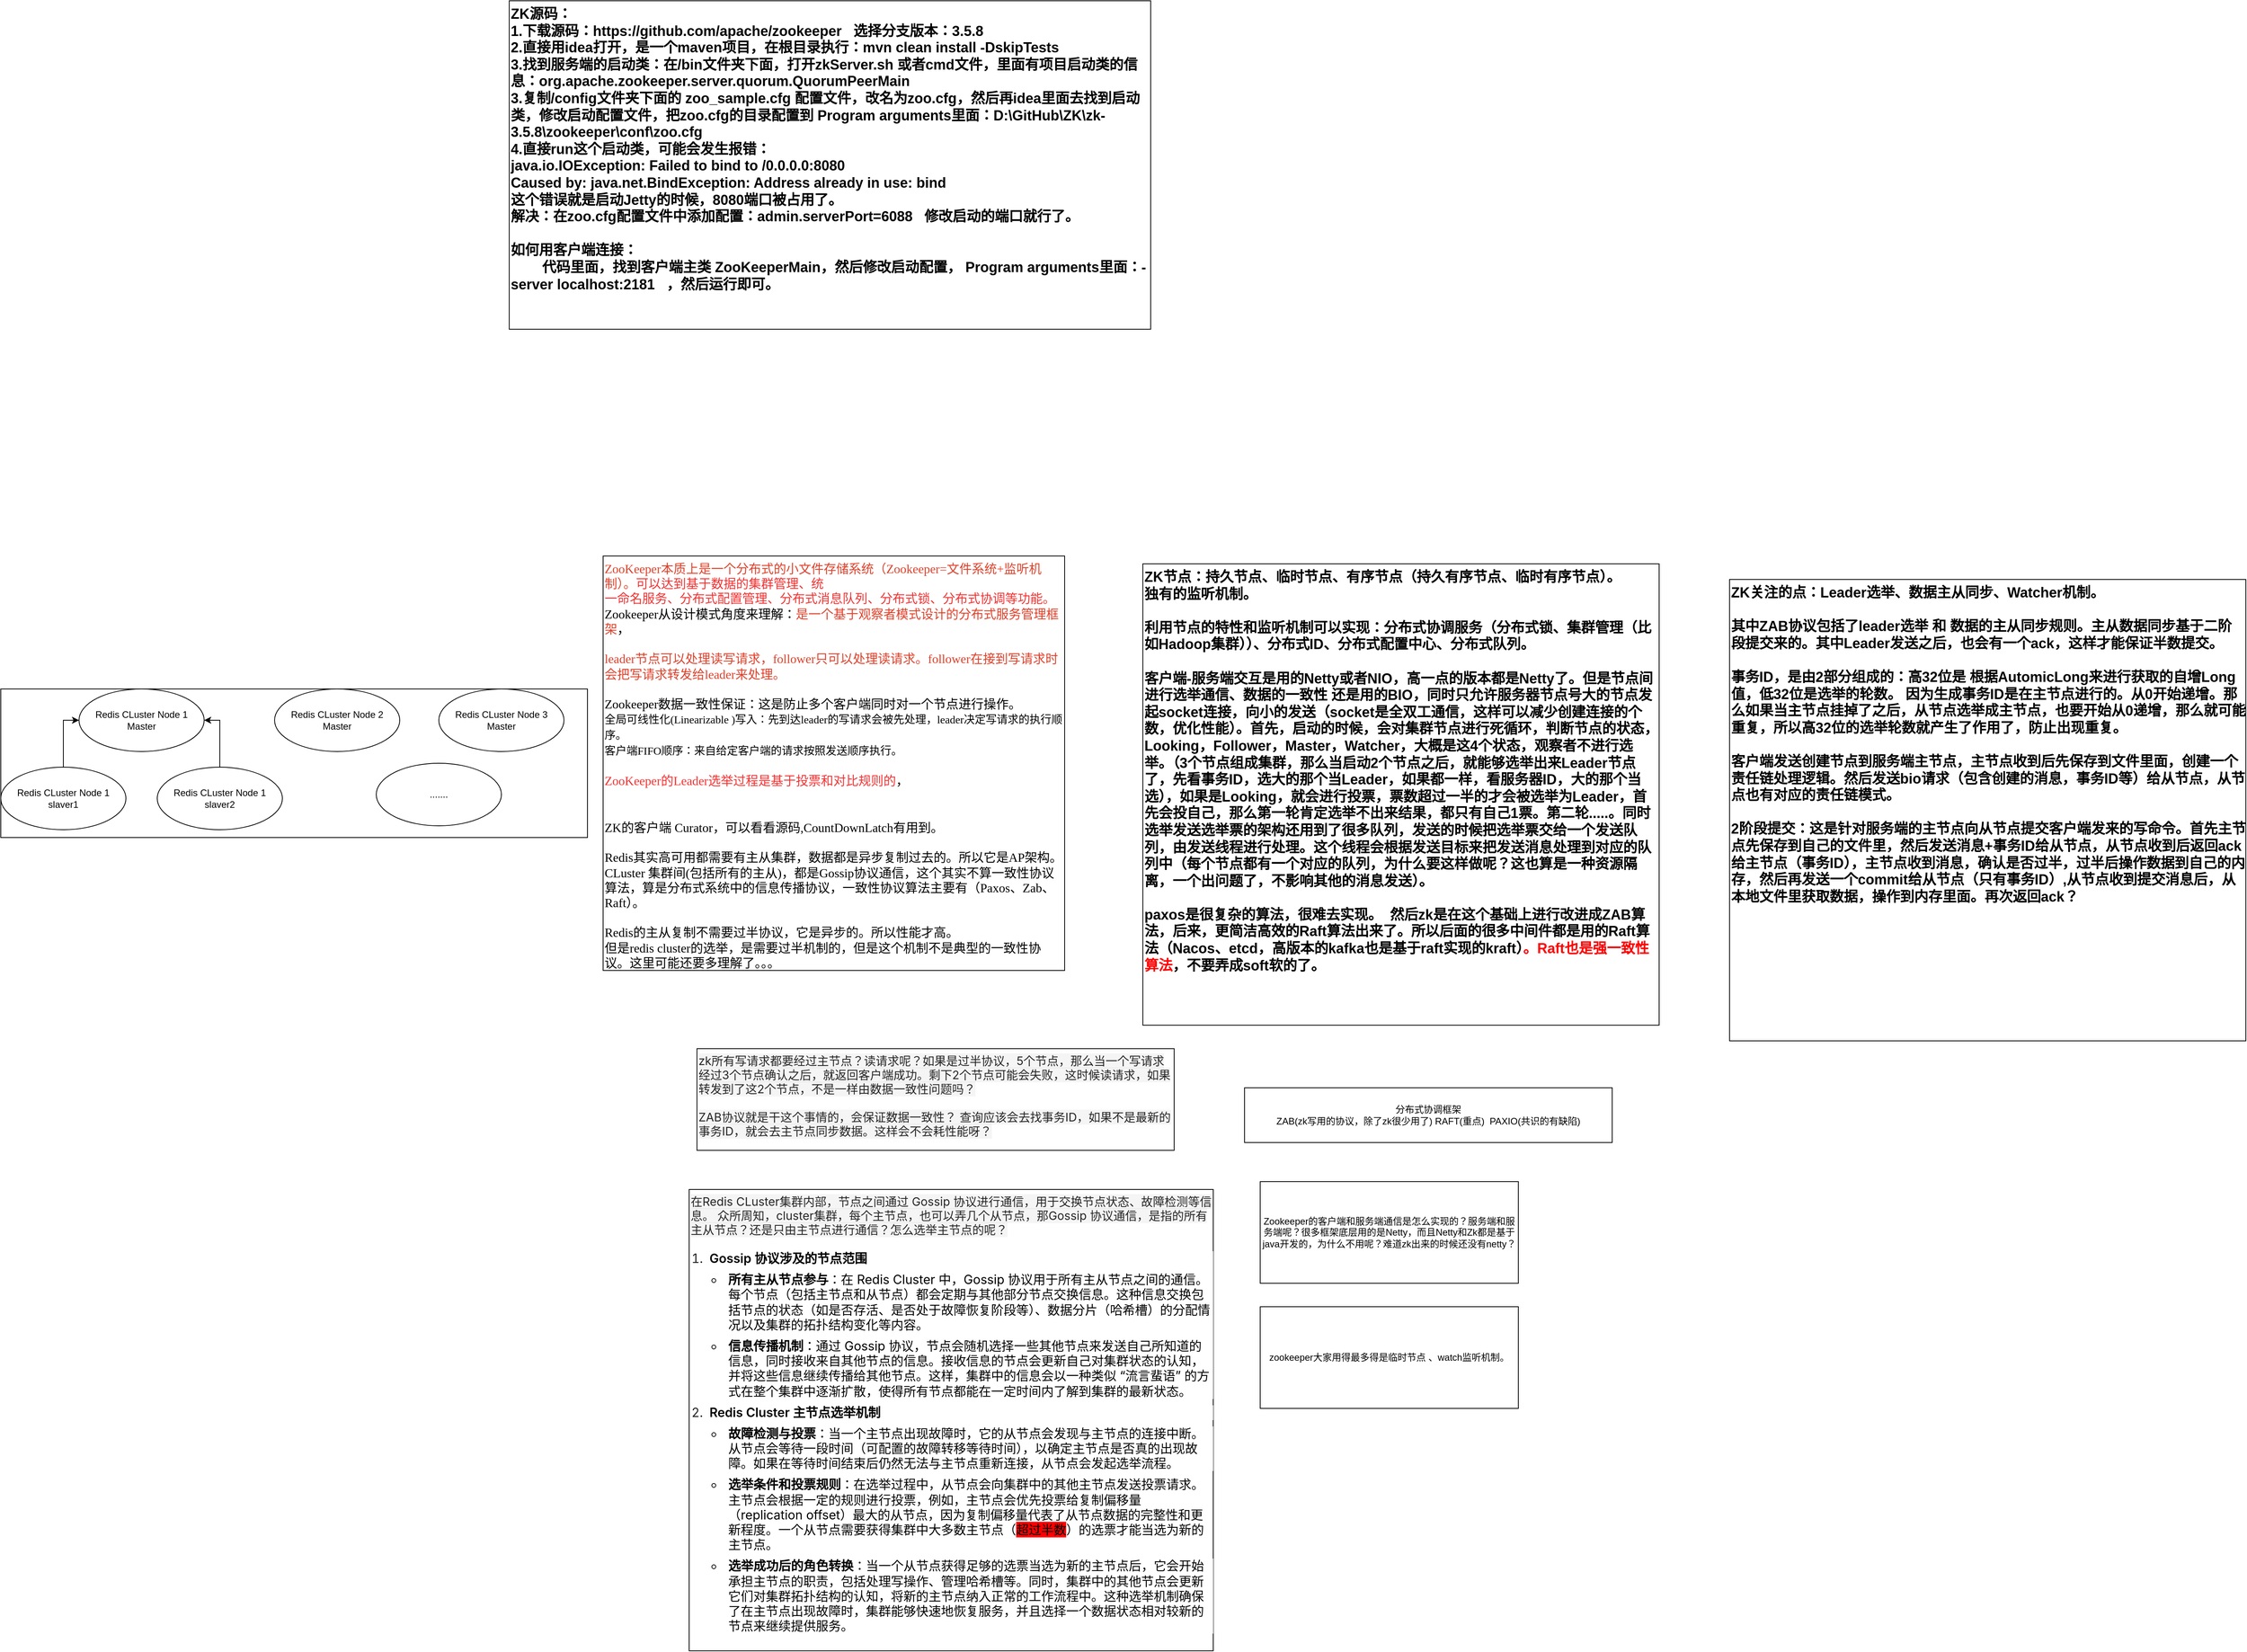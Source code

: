 <mxfile version="26.0.6">
  <diagram name="第 1 页" id="TzDZJ18uVH2BrXoznrYu">
    <mxGraphModel dx="3341" dy="2047" grid="1" gridSize="10" guides="1" tooltips="1" connect="1" arrows="1" fold="1" page="1" pageScale="1" pageWidth="827" pageHeight="1169" math="0" shadow="0">
      <root>
        <mxCell id="0" />
        <mxCell id="1" parent="0" />
        <mxCell id="oE_ixGBvfXvZEjppzsO--1" value="分布式协调框架&lt;br&gt;ZAB(zk写用的协议，除了zk很少用了) RAFT(重点)&amp;nbsp; PAXIO(共识的有缺陷)" style="rounded=0;whiteSpace=wrap;html=1;" parent="1" vertex="1">
          <mxGeometry x="350" y="360" width="470" height="70" as="geometry" />
        </mxCell>
        <mxCell id="EsCJ1PF5g06sX3PIpRF--1" value="Zookeeper的客户端和服务端通信是怎么实现的？服务端和服务端呢？很多框架底层用的是Netty，而且Netty和Zk都是基于java开发的，为什么不用呢？难道zk出来的时候还没有netty？" style="rounded=0;whiteSpace=wrap;html=1;" parent="1" vertex="1">
          <mxGeometry x="370" y="480" width="330" height="130" as="geometry" />
        </mxCell>
        <mxCell id="aoBaY2fR4_1X0Lq2eARB-2" value="zookeeper大家用得最多得是临时节点 、watch监听机制。" style="rounded=0;whiteSpace=wrap;html=1;" parent="1" vertex="1">
          <mxGeometry x="370" y="640" width="330" height="130" as="geometry" />
        </mxCell>
        <mxCell id="a138Q77CWcjG1b8q-LW_-1" value="ZK节点：持久节点、临时节点、有序节点（持久有序节点、临时有序节点）。&lt;div&gt;独有的监听机制。&lt;/div&gt;&lt;div&gt;&lt;br&gt;&lt;/div&gt;&lt;div&gt;利用节点的特性和监听机制可以实现：分布式协调服务（分布式锁、集群管理（比如Hadoop集群））、分布式ID、分布式配置中心、分布式队列。&lt;/div&gt;&lt;div&gt;&lt;br&gt;&lt;/div&gt;&lt;div&gt;客户端-服务端交互是用的Netty或者NIO，高一点的版本都是Netty了。但是节点间进行选举通信、数据的一致性 还是用的BIO，同时只允许服务器节点号大的节点发起socket连接，向小的发送（socket是全双工通信，这样可以减少创建连接的个数，优化性能）。首先，启动的时候，会对集群节点进行死循环，判断节点的状态，Looking，Follower，Master，Watcher，大概是这4个状态，观察者不进行选举。（3个节点组成集群，那么当启动2个节点之后，就能够选举出来Leader节点了，先看事务ID，选大的那个当Leader，如果都一样，看服务器ID，大的那个当选），如果是Looking，就会进行投票，票数超过一半的才会被选举为Leader，首先会投自己，那么第一轮肯定选举不出来结果，都只有自己1票。第二轮.....。同时选举发送选举票的架构还用到了很多队列，发送的时候把选举票交给一个发送队列，由发送线程进行处理。这个线程会根据发送目标来把发送消息处理到对应的队列中（每个节点都有一个对应的队列，为什么要这样做呢？这也算是一种资源隔离，一个出问题了，不影响其他的消息发送）。&lt;/div&gt;&lt;div&gt;&lt;br&gt;&lt;/div&gt;&lt;div&gt;paxos是很复杂的算法，很难去实现。&amp;nbsp; 然后zk是在这个基础上进行改进成ZAB算法，后来，更简洁高效的Raft算法出来了。所以后面的很多中间件都是用的Raft算法（Nacos、etcd，高版本的kafka也是基于raft实现的kraft）&lt;font style=&quot;color: rgb(255, 0, 0);&quot;&gt;。Raft也是强一致性算法&lt;/font&gt;，不要弄成soft软的了。&lt;/div&gt;" style="rounded=0;whiteSpace=wrap;html=1;verticalAlign=top;align=left;fontSize=18;fontStyle=1" parent="1" vertex="1">
          <mxGeometry x="220" y="-310" width="660" height="590" as="geometry" />
        </mxCell>
        <mxCell id="a138Q77CWcjG1b8q-LW_-2" value="&lt;span style=&quot;color: rgba(0, 0, 0, 0.85); font-family: Inter, -apple-system, BlinkMacSystemFont, &amp;quot;Segoe UI&amp;quot;, &amp;quot;SF Pro SC&amp;quot;, &amp;quot;SF Pro Display&amp;quot;, &amp;quot;SF Pro Icons&amp;quot;, &amp;quot;PingFang SC&amp;quot;, &amp;quot;Hiragino Sans GB&amp;quot;, &amp;quot;Microsoft YaHei&amp;quot;, &amp;quot;Helvetica Neue&amp;quot;, Helvetica, Arial, sans-serif; font-size: 15px; white-space-collapse: preserve; background-color: rgba(0, 0, 0, 0.04);&quot;&gt;zk所有写请求都要经过主节点？读请求呢？如果是过半协议，5个节点，那么当一个写请求经过3个节点确认之后，就返回客户端成功。剩下2个节点可能会失败，这时候读请求，如果转发到了这2个节点，不是一样由数据一致性问题吗？&lt;/span&gt;&lt;div&gt;&lt;span style=&quot;color: rgba(0, 0, 0, 0.85); font-family: Inter, -apple-system, BlinkMacSystemFont, &amp;quot;Segoe UI&amp;quot;, &amp;quot;SF Pro SC&amp;quot;, &amp;quot;SF Pro Display&amp;quot;, &amp;quot;SF Pro Icons&amp;quot;, &amp;quot;PingFang SC&amp;quot;, &amp;quot;Hiragino Sans GB&amp;quot;, &amp;quot;Microsoft YaHei&amp;quot;, &amp;quot;Helvetica Neue&amp;quot;, Helvetica, Arial, sans-serif; font-size: 15px; white-space-collapse: preserve; background-color: rgba(0, 0, 0, 0.04);&quot;&gt;&lt;br&gt;&lt;/span&gt;&lt;/div&gt;&lt;div&gt;&lt;span style=&quot;color: rgba(0, 0, 0, 0.85); font-family: Inter, -apple-system, BlinkMacSystemFont, &amp;quot;Segoe UI&amp;quot;, &amp;quot;SF Pro SC&amp;quot;, &amp;quot;SF Pro Display&amp;quot;, &amp;quot;SF Pro Icons&amp;quot;, &amp;quot;PingFang SC&amp;quot;, &amp;quot;Hiragino Sans GB&amp;quot;, &amp;quot;Microsoft YaHei&amp;quot;, &amp;quot;Helvetica Neue&amp;quot;, Helvetica, Arial, sans-serif; font-size: 15px; white-space-collapse: preserve; background-color: rgba(0, 0, 0, 0.04);&quot;&gt;ZAB协议就是干这个事情的，会保证数据一致性？ 查询应该会去找事务ID，如果不是最新的事务ID，就会去主节点同步数据。这样会不会耗性能呀？&lt;/span&gt;&lt;/div&gt;" style="rounded=0;whiteSpace=wrap;html=1;verticalAlign=top;align=left;" parent="1" vertex="1">
          <mxGeometry x="-350" y="310" width="610" height="130" as="geometry" />
        </mxCell>
        <mxCell id="a138Q77CWcjG1b8q-LW_-4" value="&lt;span style=&quot;color: rgba(0, 0, 0, 0.85); font-family: Inter, -apple-system, BlinkMacSystemFont, &amp;quot;Segoe UI&amp;quot;, &amp;quot;SF Pro SC&amp;quot;, &amp;quot;SF Pro Display&amp;quot;, &amp;quot;SF Pro Icons&amp;quot;, &amp;quot;PingFang SC&amp;quot;, &amp;quot;Hiragino Sans GB&amp;quot;, &amp;quot;Microsoft YaHei&amp;quot;, &amp;quot;Helvetica Neue&amp;quot;, Helvetica, Arial, sans-serif; font-size: 15px; white-space-collapse: preserve; background-color: rgba(0, 0, 0, 0.04);&quot;&gt;在Redis CLuster集群内部，节点之间通过 Gossip 协议进行通信，用于交换节点状态、故障检测等信息。 众所周知，cluster集群，每个主节点，也可以弄几个从节点，那Gossip 协议通信，是指的所有主从节点？还是只由主节点进行通信？怎么选举主节点的呢？&lt;/span&gt;&lt;div&gt;&lt;span style=&quot;color: rgba(0, 0, 0, 0.85); font-family: Inter, -apple-system, BlinkMacSystemFont, &amp;quot;Segoe UI&amp;quot;, &amp;quot;SF Pro SC&amp;quot;, &amp;quot;SF Pro Display&amp;quot;, &amp;quot;SF Pro Icons&amp;quot;, &amp;quot;PingFang SC&amp;quot;, &amp;quot;Hiragino Sans GB&amp;quot;, &amp;quot;Microsoft YaHei&amp;quot;, &amp;quot;Helvetica Neue&amp;quot;, Helvetica, Arial, sans-serif; font-size: 15px; white-space-collapse: preserve; background-color: rgba(0, 0, 0, 0.04);&quot;&gt;&lt;br&gt;&lt;/span&gt;&lt;/div&gt;&lt;div&gt;&lt;span style=&quot;color: rgba(0, 0, 0, 0.85); font-family: Inter, -apple-system, BlinkMacSystemFont, &amp;quot;Segoe UI&amp;quot;, &amp;quot;SF Pro SC&amp;quot;, &amp;quot;SF Pro Display&amp;quot;, &amp;quot;SF Pro Icons&amp;quot;, &amp;quot;PingFang SC&amp;quot;, &amp;quot;Hiragino Sans GB&amp;quot;, &amp;quot;Microsoft YaHei&amp;quot;, &amp;quot;Helvetica Neue&amp;quot;, Helvetica, Arial, sans-serif; font-size: 15px; white-space-collapse: preserve;&quot;&gt;&lt;ol style=&quot;-webkit-font-smoothing: antialiased; box-sizing: border-box; -webkit-tap-highlight-color: rgba(0, 0, 0, 0); --desktop-home-page-background-color: light-dark(#f4f4f4, #1b1b1b); --desktop-home-card-background-color: light-dark(#fdfdfd, #141414); --desktop-home-card-background-color-hover: light-dark(#fff, #000000); --desktop-home-popup-background-color: light-dark(#f6f5f5, #1a1a1a); margin-bottom: 0px; padding-left: 20px; overflow-anchor: auto; color: rgb(34, 34, 34); font-size: 16px; white-space-collapse: collapse; margin-top: 0px !important;&quot; class=&quot;auto-hide-last-sibling-br&quot;&gt;&lt;li style=&quot;background-color: light-dark(rgb(255, 255, 255), rgb(18, 18, 18)); -webkit-font-smoothing: antialiased; box-sizing: border-box; -webkit-tap-highlight-color: rgba(0, 0, 0, 0); --desktop-home-page-background-color: light-dark(#f4f4f4, #1b1b1b); --desktop-home-card-background-color: light-dark(#fdfdfd, #141414); --desktop-home-card-background-color-hover: light-dark(#fff, #000000); --desktop-home-popup-background-color: light-dark(#f6f5f5, #1a1a1a); font-size: var(--md-box-samantha-normal-text-font-size); line-height: var(--md-box-samantha-normal-text-line-height); list-style-type: decimal; padding-left: 4px; overflow-anchor: auto; color: var(--md-box-samantha-normal-text-color) !important;&quot;&gt;&lt;div style=&quot;-webkit-font-smoothing: antialiased; box-sizing: border-box; -webkit-tap-highlight-color: rgba(0, 0, 0, 0); --desktop-home-page-background-color: light-dark(#f4f4f4, #1b1b1b); --desktop-home-card-background-color: light-dark(#fdfdfd, #141414); --desktop-home-card-background-color-hover: light-dark(#fff, #000000); --desktop-home-popup-background-color: light-dark(#f6f5f5, #1a1a1a); line-height: var(--md-box-samantha-normal-text-line-height); margin-bottom: 0px; margin-top: 0px; font-size: var(--md-box-samantha-normal-text-font-size); color: initial; overflow-anchor: auto;&quot; class=&quot;auto-hide-last-sibling-br paragraph-JOTKXA paragraph-element br-paragraph-space&quot;&gt;&lt;span style=&quot;-webkit-font-smoothing: antialiased; box-sizing: border-box; -webkit-tap-highlight-color: rgba(0, 0, 0, 0); --desktop-home-page-background-color: light-dark(#f4f4f4, #1b1b1b); --desktop-home-card-background-color: light-dark(#fdfdfd, #141414); --desktop-home-card-background-color-hover: light-dark(#fff, #000000); --desktop-home-popup-background-color: light-dark(#f6f5f5, #1a1a1a); font-weight: 600; color: initial; font-size: var(--md-box-samantha-normal-text-font-size); line-height: var(--md-box-samantha-normal-text-line-height); overflow-anchor: auto;&quot;&gt;Gossip 协议涉及的节点范围&lt;/span&gt;&lt;/div&gt;&lt;ul style=&quot;-webkit-font-smoothing: antialiased; box-sizing: border-box; -webkit-tap-highlight-color: rgba(0, 0, 0, 0); --desktop-home-page-background-color: light-dark(#f4f4f4, #1b1b1b); --desktop-home-card-background-color: light-dark(#fdfdfd, #141414); --desktop-home-card-background-color-hover: light-dark(#fff, #000000); --desktop-home-popup-background-color: light-dark(#f6f5f5, #1a1a1a); margin-bottom: 0px; margin-top: 8px; overflow-anchor: auto; color: initial; padding-left: 20px !important;&quot; class=&quot;auto-hide-last-sibling-br&quot;&gt;&lt;li style=&quot;-webkit-font-smoothing: antialiased; box-sizing: border-box; -webkit-tap-highlight-color: rgba(0, 0, 0, 0); --desktop-home-page-background-color: light-dark(#f4f4f4, #1b1b1b); --desktop-home-card-background-color: light-dark(#fdfdfd, #141414); --desktop-home-card-background-color-hover: light-dark(#fff, #000000); --desktop-home-popup-background-color: light-dark(#f6f5f5, #1a1a1a); font-size: var(--md-box-samantha-normal-text-font-size); line-height: var(--md-box-samantha-normal-text-line-height); color: initial; list-style-type: circle; padding-left: 4px; overflow-anchor: auto;&quot;&gt;&lt;span style=&quot;-webkit-font-smoothing: antialiased; box-sizing: border-box; -webkit-tap-highlight-color: rgba(0, 0, 0, 0); --desktop-home-page-background-color: light-dark(#f4f4f4, #1b1b1b); --desktop-home-card-background-color: light-dark(#fdfdfd, #141414); --desktop-home-card-background-color-hover: light-dark(#fff, #000000); --desktop-home-popup-background-color: light-dark(#f6f5f5, #1a1a1a); font-weight: 600; color: initial; font-size: var(--md-box-samantha-normal-text-font-size); line-height: var(--md-box-samantha-normal-text-line-height); overflow-anchor: auto;&quot;&gt;所有主从节点参与&lt;/span&gt;：在 Redis Cluster 中，Gossip 协议用于所有主从节点之间的通信。每个节点（包括主节点和从节点）都会定期与其他部分节点交换信息。这种信息交换包括节点的状态（如是否存活、是否处于故障恢复阶段等）、数据分片（哈希槽）的分配情况以及集群的拓扑结构变化等内容。&lt;/li&gt;&lt;li style=&quot;-webkit-font-smoothing: antialiased; box-sizing: border-box; -webkit-tap-highlight-color: rgba(0, 0, 0, 0); --desktop-home-page-background-color: light-dark(#f4f4f4, #1b1b1b); --desktop-home-card-background-color: light-dark(#fdfdfd, #141414); --desktop-home-card-background-color-hover: light-dark(#fff, #000000); --desktop-home-popup-background-color: light-dark(#f6f5f5, #1a1a1a); font-size: var(--md-box-samantha-normal-text-font-size); line-height: var(--md-box-samantha-normal-text-line-height); color: initial; list-style-type: circle; margin-top: 8px; padding-left: 4px; overflow-anchor: auto;&quot;&gt;&lt;span style=&quot;-webkit-font-smoothing: antialiased; box-sizing: border-box; -webkit-tap-highlight-color: rgba(0, 0, 0, 0); --desktop-home-page-background-color: light-dark(#f4f4f4, #1b1b1b); --desktop-home-card-background-color: light-dark(#fdfdfd, #141414); --desktop-home-card-background-color-hover: light-dark(#fff, #000000); --desktop-home-popup-background-color: light-dark(#f6f5f5, #1a1a1a); font-weight: 600; color: initial; font-size: var(--md-box-samantha-normal-text-font-size); line-height: var(--md-box-samantha-normal-text-line-height); overflow-anchor: auto;&quot;&gt;信息传播机制&lt;/span&gt;：通过 Gossip 协议，节点会随机选择一些其他节点来发送自己所知道的信息，同时接收来自其他节点的信息。接收信息的节点会更新自己对集群状态的认知，并将这些信息继续传播给其他节点。这样，集群中的信息会以一种类似 “流言蜚语” 的方式在整个集群中逐渐扩散，使得所有节点都能在一定时间内了解到集群的最新状态。&lt;/li&gt;&lt;/ul&gt;&lt;/li&gt;&lt;li style=&quot;-webkit-font-smoothing: antialiased; box-sizing: border-box; -webkit-tap-highlight-color: rgba(0, 0, 0, 0); --desktop-home-page-background-color: light-dark(#f4f4f4, #1b1b1b); --desktop-home-card-background-color: light-dark(#fdfdfd, #141414); --desktop-home-card-background-color-hover: light-dark(#fff, #000000); --desktop-home-popup-background-color: light-dark(#f6f5f5, #1a1a1a); font-size: var(--md-box-samantha-normal-text-font-size); line-height: var(--md-box-samantha-normal-text-line-height); list-style-type: decimal; margin-top: 8px; padding-left: 4px; overflow-anchor: auto; color: var(--md-box-samantha-normal-text-color) !important;&quot;&gt;&lt;div style=&quot;background-color: light-dark(rgb(255, 255, 255), rgb(18, 18, 18)); -webkit-font-smoothing: antialiased; box-sizing: border-box; -webkit-tap-highlight-color: rgba(0, 0, 0, 0); --desktop-home-page-background-color: light-dark(#f4f4f4, #1b1b1b); --desktop-home-card-background-color: light-dark(#fdfdfd, #141414); --desktop-home-card-background-color-hover: light-dark(#fff, #000000); --desktop-home-popup-background-color: light-dark(#f6f5f5, #1a1a1a); line-height: var(--md-box-samantha-normal-text-line-height); margin-bottom: 0px; margin-top: 0px; font-size: var(--md-box-samantha-normal-text-font-size); color: initial; overflow-anchor: auto;&quot; class=&quot;auto-hide-last-sibling-br paragraph-JOTKXA paragraph-element br-paragraph-space&quot;&gt;&lt;span style=&quot;-webkit-font-smoothing: antialiased; box-sizing: border-box; -webkit-tap-highlight-color: rgba(0, 0, 0, 0); --desktop-home-page-background-color: light-dark(#f4f4f4, #1b1b1b); --desktop-home-card-background-color: light-dark(#fdfdfd, #141414); --desktop-home-card-background-color-hover: light-dark(#fff, #000000); --desktop-home-popup-background-color: light-dark(#f6f5f5, #1a1a1a); font-weight: 600; color: initial; font-size: var(--md-box-samantha-normal-text-font-size); line-height: var(--md-box-samantha-normal-text-line-height); overflow-anchor: auto;&quot;&gt;Redis Cluster 主节点选举机制&lt;/span&gt;&lt;/div&gt;&lt;ul style=&quot;-webkit-font-smoothing: antialiased; box-sizing: border-box; -webkit-tap-highlight-color: rgba(0, 0, 0, 0); --desktop-home-page-background-color: light-dark(#f4f4f4, #1b1b1b); --desktop-home-card-background-color: light-dark(#fdfdfd, #141414); --desktop-home-card-background-color-hover: light-dark(#fff, #000000); --desktop-home-popup-background-color: light-dark(#f6f5f5, #1a1a1a); margin-bottom: 0px; margin-top: 8px; overflow-anchor: auto; color: initial; padding-left: 20px !important;&quot; class=&quot;auto-hide-last-sibling-br&quot;&gt;&lt;li style=&quot;background-color: light-dark(rgb(255, 255, 255), rgb(18, 18, 18)); -webkit-font-smoothing: antialiased; box-sizing: border-box; -webkit-tap-highlight-color: rgba(0, 0, 0, 0); --desktop-home-page-background-color: light-dark(#f4f4f4, #1b1b1b); --desktop-home-card-background-color: light-dark(#fdfdfd, #141414); --desktop-home-card-background-color-hover: light-dark(#fff, #000000); --desktop-home-popup-background-color: light-dark(#f6f5f5, #1a1a1a); font-size: var(--md-box-samantha-normal-text-font-size); line-height: var(--md-box-samantha-normal-text-line-height); color: initial; list-style-type: circle; padding-left: 4px; overflow-anchor: auto;&quot;&gt;&lt;span style=&quot;-webkit-font-smoothing: antialiased; box-sizing: border-box; -webkit-tap-highlight-color: rgba(0, 0, 0, 0); --desktop-home-page-background-color: light-dark(#f4f4f4, #1b1b1b); --desktop-home-card-background-color: light-dark(#fdfdfd, #141414); --desktop-home-card-background-color-hover: light-dark(#fff, #000000); --desktop-home-popup-background-color: light-dark(#f6f5f5, #1a1a1a); font-weight: 600; color: initial; font-size: var(--md-box-samantha-normal-text-font-size); line-height: var(--md-box-samantha-normal-text-line-height); overflow-anchor: auto;&quot;&gt;故障检测与投票&lt;/span&gt;：当一个主节点出现故障时，它的从节点会发现与主节点的连接中断。从节点会等待一段时间（可配置的故障转移等待时间），以确定主节点是否真的出现故障。如果在等待时间结束后仍然无法与主节点重新连接，从节点会发起选举流程。&lt;/li&gt;&lt;li style=&quot;-webkit-font-smoothing: antialiased; box-sizing: border-box; -webkit-tap-highlight-color: rgba(0, 0, 0, 0); --desktop-home-page-background-color: light-dark(#f4f4f4, #1b1b1b); --desktop-home-card-background-color: light-dark(#fdfdfd, #141414); --desktop-home-card-background-color-hover: light-dark(#fff, #000000); --desktop-home-popup-background-color: light-dark(#f6f5f5, #1a1a1a); font-size: var(--md-box-samantha-normal-text-font-size); line-height: var(--md-box-samantha-normal-text-line-height); color: initial; list-style-type: circle; margin-top: 8px; padding-left: 4px; overflow-anchor: auto;&quot;&gt;&lt;span style=&quot;background-color: light-dark(rgb(255, 255, 255), rgb(18, 18, 18)); -webkit-font-smoothing: antialiased; box-sizing: border-box; -webkit-tap-highlight-color: rgba(0, 0, 0, 0); --desktop-home-page-background-color: light-dark(#f4f4f4, #1b1b1b); --desktop-home-card-background-color: light-dark(#fdfdfd, #141414); --desktop-home-card-background-color-hover: light-dark(#fff, #000000); --desktop-home-popup-background-color: light-dark(#f6f5f5, #1a1a1a); font-weight: 600; color: initial; font-size: var(--md-box-samantha-normal-text-font-size); line-height: var(--md-box-samantha-normal-text-line-height); overflow-anchor: auto;&quot;&gt;选举条件和投票规则&lt;/span&gt;：在选举过程中，从节点会向集群中的其他主节点发送投票请求。主节点会根据一定的规则进行投票，例如，主节点会优先投票给复制偏移量（replication offset）最大的从节点，因为复制偏移量代表了从节点数据的完整性和更新程度。一个从节点需要获得集群中大多数主节点（&lt;span style=&quot;background-color: rgb(255, 0, 0);&quot;&gt;超过半数&lt;/span&gt;）的选票才能当选为新的主节点。&lt;/li&gt;&lt;li style=&quot;background-color: light-dark(rgb(255, 255, 255), rgb(18, 18, 18)); -webkit-font-smoothing: antialiased; box-sizing: border-box; -webkit-tap-highlight-color: rgba(0, 0, 0, 0); --desktop-home-page-background-color: light-dark(#f4f4f4, #1b1b1b); --desktop-home-card-background-color: light-dark(#fdfdfd, #141414); --desktop-home-card-background-color-hover: light-dark(#fff, #000000); --desktop-home-popup-background-color: light-dark(#f6f5f5, #1a1a1a); font-size: var(--md-box-samantha-normal-text-font-size); line-height: var(--md-box-samantha-normal-text-line-height); color: initial; list-style-type: circle; margin-top: 8px; padding-left: 4px; overflow-anchor: auto;&quot;&gt;&lt;span style=&quot;-webkit-font-smoothing: antialiased; box-sizing: border-box; -webkit-tap-highlight-color: rgba(0, 0, 0, 0); --desktop-home-page-background-color: light-dark(#f4f4f4, #1b1b1b); --desktop-home-card-background-color: light-dark(#fdfdfd, #141414); --desktop-home-card-background-color-hover: light-dark(#fff, #000000); --desktop-home-popup-background-color: light-dark(#f6f5f5, #1a1a1a); font-weight: 600; color: initial; font-size: var(--md-box-samantha-normal-text-font-size); line-height: var(--md-box-samantha-normal-text-line-height); overflow-anchor: auto;&quot;&gt;选举成功后的角色转换&lt;/span&gt;：当一个从节点获得足够的选票当选为新的主节点后，它会开始承担主节点的职责，包括处理写操作、管理哈希槽等。同时，集群中的其他节点会更新它们对集群拓扑结构的认知，将新的主节点纳入正常的工作流程中。这种选举机制确保了在主节点出现故障时，集群能够快速地恢复服务，并且选择一个数据状态相对较新的节点来继续提供服务。&lt;/li&gt;&lt;/ul&gt;&lt;/li&gt;&lt;/ol&gt;&lt;/span&gt;&lt;/div&gt;" style="rounded=0;whiteSpace=wrap;html=1;verticalAlign=top;align=left;" parent="1" vertex="1">
          <mxGeometry x="-360" y="490" width="670" height="590" as="geometry" />
        </mxCell>
        <mxCell id="a138Q77CWcjG1b8q-LW_-5" value="&lt;div&gt;&lt;span style=&quot;font-size: 12.011pt; font-family: 微软雅黑; color: rgb(223, 64, 42);&quot;&gt;ZooKeeper本质上是一个分布式的小文件存储系统（Zookeeper=文件系统+监听机制）。&lt;/span&gt;&lt;span style=&quot;color: rgb(243, 50, 50); font-family: 微软雅黑; font-size: 12.011pt; background-color: transparent;&quot;&gt;可以达到基于数据的集群管理、统&lt;/span&gt;&lt;/div&gt;&lt;div&gt;&lt;span style=&quot;font-size: 12.011pt; font-family: 微软雅黑; color: rgb(243, 50, 50);&quot;&gt;一命名服务、分布式配置管理、分布式消息队列、分布式锁、分布式协调等功能。&lt;/span&gt;&lt;/div&gt;&lt;div&gt;&lt;div&gt;&lt;span style=&quot;font-size: 12.011pt; font-family: 微软雅黑;&quot;&gt;Zookeeper从设计模式角度来理解：&lt;/span&gt;&lt;span style=&quot;font-size: 12.011pt; font-family: 微软雅黑; color: rgb(223, 64, 42);&quot;&gt;是一个基于观察者模式设计的分布式服务管理框架&lt;/span&gt;&lt;span style=&quot;font-size: 12.011pt; font-family: 微软雅黑;&quot;&gt;，&lt;/span&gt;&lt;/div&gt;&lt;/div&gt;&lt;div&gt;&lt;span style=&quot;font-size: 12.011pt; font-family: 微软雅黑;&quot;&gt;&lt;br&gt;&lt;/span&gt;&lt;/div&gt;&lt;div&gt;&lt;div&gt;&lt;span style=&quot;font-size: 12.011pt; font-family: 微软雅黑; color: rgb(223, 64, 42);&quot;&gt;leader节点可以处理读写请求，follower只可以处理读请求。follower在接到写请求时会把写请求转发&lt;/span&gt;&lt;span style=&quot;color: light-dark(rgb(223, 64, 42), rgb(255, 126, 107)); font-family: 微软雅黑; font-size: 12.011pt; background-color: transparent;&quot;&gt;给leader来处理。&lt;/span&gt;&lt;/div&gt;&lt;/div&gt;&lt;div&gt;&lt;span style=&quot;font-size: 12.011pt; font-family: 微软雅黑; color: rgb(223, 64, 42);&quot;&gt;&lt;br&gt;&lt;/span&gt;&lt;/div&gt;&lt;div&gt;&lt;span style=&quot;font-family: 微软雅黑; color: rgb(223, 64, 42);&quot;&gt;&lt;div style=&quot;font-size: 12.011pt;&quot;&gt;&lt;span style=&quot;font-size: 12.011pt; color: rgb(0, 0, 0);&quot;&gt;Zookeeper数据一致性保证：这是防止多个客户端同时对一个节点进行操作。&lt;/span&gt;&lt;/div&gt;&lt;div style=&quot;font-size: 12.011pt;&quot;&gt;&lt;span style=&quot;font-size: 10.51pt; color: rgb(0, 0, 0);&quot;&gt;全局可线性化(Linearizable )写入∶先到达leader的写请求会被先处理，leader决定写请求的执行顺序。&lt;br&gt;&lt;/span&gt;&lt;/div&gt;&lt;div style=&quot;font-size: 12.011pt;&quot;&gt;&lt;span style=&quot;font-size: 10.51pt; color: rgb(0, 0, 0);&quot;&gt;客户端FIFO顺序∶来自给定客户端的请求按照发送顺序执行。&lt;/span&gt;&lt;/div&gt;&lt;div style=&quot;font-size: 12.011pt;&quot;&gt;&lt;span style=&quot;font-size: 10.51pt; color: rgb(0, 0, 0);&quot;&gt;&lt;br&gt;&lt;/span&gt;&lt;/div&gt;&lt;div style=&quot;&quot;&gt;&lt;span style=&quot;color: rgb(0, 0, 0);&quot;&gt;&lt;div style=&quot;font-size: 10.51pt;&quot;&gt;&lt;span style=&quot;font-size: 12.011pt; color: rgb(243, 50, 50);&quot;&gt;ZooKeeper的Leader选举过程是基于投票和对比规则的&lt;/span&gt;&lt;span style=&quot;font-size: 12.011pt;&quot;&gt;，&lt;/span&gt;&lt;/div&gt;&lt;div style=&quot;font-size: 10.51pt;&quot;&gt;&lt;span style=&quot;font-size: 12.011pt;&quot;&gt;&lt;br&gt;&lt;/span&gt;&lt;/div&gt;&lt;div style=&quot;font-size: 10.51pt;&quot;&gt;&lt;span style=&quot;font-size: 12.011pt;&quot;&gt;&lt;br&gt;&lt;/span&gt;&lt;/div&gt;&lt;div style=&quot;&quot;&gt;&lt;span style=&quot;font-size: 16.015px;&quot;&gt;ZK的客户端 Curator，可以看看源码,CountDownLatch有用到。&lt;/span&gt;&lt;/div&gt;&lt;div style=&quot;&quot;&gt;&lt;span style=&quot;font-size: 16.015px;&quot;&gt;&lt;br&gt;&lt;/span&gt;&lt;/div&gt;&lt;div style=&quot;&quot;&gt;&lt;span style=&quot;font-size: 16.015px;&quot;&gt;Redis其实高可用都需要有主从集群，数据都是异步复制过去的。所以它是AP架构。CLuster 集群间(包括所有的主从)，都是Gossip协议通信，这个其实不算一致性协议算法，算是分布式系统中的信息传播协议，一致性协议算法主要有（Paxos、Zab、Raft）。&lt;/span&gt;&lt;/div&gt;&lt;div style=&quot;&quot;&gt;&lt;span style=&quot;font-size: 16.015px;&quot;&gt;&lt;br&gt;&lt;/span&gt;&lt;/div&gt;&lt;div style=&quot;&quot;&gt;&lt;span style=&quot;font-size: 16.015px;&quot;&gt;Redis的主从复制不需要过半协议，它是异步的。所以性能才高。&lt;/span&gt;&lt;/div&gt;&lt;div style=&quot;&quot;&gt;&lt;span style=&quot;font-size: 16.015px;&quot;&gt;但是redis cluster的选举，是需要过半机制的，但是这个机制不是典型的一致性协议。这里可能还要多理解了。。。&lt;/span&gt;&lt;/div&gt;&lt;/span&gt;&lt;/div&gt;&lt;/span&gt;&lt;/div&gt;" style="rounded=0;whiteSpace=wrap;html=1;verticalAlign=top;align=left;" parent="1" vertex="1">
          <mxGeometry x="-470" y="-320" width="590" height="530" as="geometry" />
        </mxCell>
        <mxCell id="a138Q77CWcjG1b8q-LW_-6" value="" style="rounded=0;whiteSpace=wrap;html=1;" parent="1" vertex="1">
          <mxGeometry x="-1240" y="-150" width="750" height="190" as="geometry" />
        </mxCell>
        <mxCell id="a138Q77CWcjG1b8q-LW_-7" value="Redis CLuster Node 1&lt;div&gt;Master&lt;/div&gt;" style="ellipse;whiteSpace=wrap;html=1;" parent="1" vertex="1">
          <mxGeometry x="-1140" y="-150" width="160" height="80" as="geometry" />
        </mxCell>
        <mxCell id="a138Q77CWcjG1b8q-LW_-8" value="Redis CLuster Node 2&lt;div&gt;Master&lt;/div&gt;" style="ellipse;whiteSpace=wrap;html=1;" parent="1" vertex="1">
          <mxGeometry x="-890" y="-150" width="160" height="80" as="geometry" />
        </mxCell>
        <mxCell id="a138Q77CWcjG1b8q-LW_-9" value="Redis CLuster Node 3&lt;div&gt;Master&lt;/div&gt;" style="ellipse;whiteSpace=wrap;html=1;" parent="1" vertex="1">
          <mxGeometry x="-680" y="-150" width="160" height="80" as="geometry" />
        </mxCell>
        <mxCell id="a138Q77CWcjG1b8q-LW_-13" style="edgeStyle=orthogonalEdgeStyle;rounded=0;orthogonalLoop=1;jettySize=auto;html=1;entryX=0;entryY=0.5;entryDx=0;entryDy=0;" parent="1" source="a138Q77CWcjG1b8q-LW_-10" target="a138Q77CWcjG1b8q-LW_-7" edge="1">
          <mxGeometry relative="1" as="geometry" />
        </mxCell>
        <mxCell id="a138Q77CWcjG1b8q-LW_-10" value="Redis CLuster Node 1&lt;div&gt;slaver1&lt;/div&gt;" style="ellipse;whiteSpace=wrap;html=1;" parent="1" vertex="1">
          <mxGeometry x="-1240" y="-50" width="160" height="80" as="geometry" />
        </mxCell>
        <mxCell id="a138Q77CWcjG1b8q-LW_-14" style="edgeStyle=orthogonalEdgeStyle;rounded=0;orthogonalLoop=1;jettySize=auto;html=1;entryX=1;entryY=0.5;entryDx=0;entryDy=0;" parent="1" source="a138Q77CWcjG1b8q-LW_-11" target="a138Q77CWcjG1b8q-LW_-7" edge="1">
          <mxGeometry relative="1" as="geometry" />
        </mxCell>
        <mxCell id="a138Q77CWcjG1b8q-LW_-11" value="Redis CLuster Node 1&lt;div&gt;slaver2&lt;/div&gt;" style="ellipse;whiteSpace=wrap;html=1;" parent="1" vertex="1">
          <mxGeometry x="-1040" y="-50" width="160" height="80" as="geometry" />
        </mxCell>
        <mxCell id="a138Q77CWcjG1b8q-LW_-12" value="......." style="ellipse;whiteSpace=wrap;html=1;" parent="1" vertex="1">
          <mxGeometry x="-760" y="-55" width="160" height="80" as="geometry" />
        </mxCell>
        <mxCell id="IuTUAlNMjMsG8cdk08z8-1" value="ZK关注的点：Leader选举、数据主从同步、Watcher机制。&lt;div&gt;&lt;br&gt;&lt;/div&gt;&lt;div&gt;其中ZAB协议包括了leader选举 和 数据的主从同步规则。主从数据同步基于二阶段提交来的。其中Leader发送之后，也会有一个ack，这样才能保证半数提交。&lt;/div&gt;&lt;div&gt;&lt;br&gt;&lt;/div&gt;&lt;div&gt;事务ID，是由2部分组成的：高32位是 根据AutomicLong来进行获取的自增Long值，低32位是选举的轮数。 因为生成事务ID是在主节点进行的。从0开始递增。那么如果当主节点挂掉了之后，从节点选举成主节点，也要开始从0递增，那么就可能重复，所以高32位的选举轮数就产生了作用了，防止出现重复。&lt;/div&gt;&lt;div&gt;&lt;br&gt;&lt;/div&gt;&lt;div&gt;客户端发送创建节点到服务端主节点，主节点收到后先保存到文件里面，创建一个责任链处理逻辑。然后发送bio请求（包含创建的消息，事务ID等）给从节点，从节点也有对应的责任链模式。&amp;nbsp;&lt;/div&gt;&lt;div&gt;&lt;br&gt;&lt;/div&gt;&lt;div&gt;2阶段提交：这是针对服务端的主节点向从节点提交客户端发来的写命令。首先主节点先保存到自己的文件里，然后发送消息+事务ID给从节点，从节点收到后返回ack给主节点（事务ID），主节点收到消息，确认是否过半，过半后操作数据到自己的内存，然后再发送一个commit给从节点（只有事务ID）,从节点收到提交消息后，从本地文件里获取数据，操作到内存里面。再次返回ack？&lt;/div&gt;" style="rounded=0;whiteSpace=wrap;html=1;verticalAlign=top;align=left;fontSize=18;fontStyle=1" parent="1" vertex="1">
          <mxGeometry x="970" y="-290" width="660" height="590" as="geometry" />
        </mxCell>
        <mxCell id="2IypcNXVYgAPfPnaSOmg-1" value="ZK源码：&lt;div&gt;1.下载源码：https://github.com/apache/zookeeper&amp;nbsp; &amp;nbsp;选择分支版本：3.5.8&lt;/div&gt;&lt;div&gt;2.直接用idea打开，是一个maven项目，在根目录执行：mvn clean install -DskipTests&lt;/div&gt;&lt;div&gt;3.找到服务端的启动类：在/bin文件夹下面，打开zkServer.sh 或者cmd文件，里面有项目启动类的信息：org.apache.zookeeper.server.quorum.QuorumPeerMain&lt;/div&gt;&lt;div&gt;3.复制/config文件夹下面的&amp;nbsp;zoo_sample.cfg 配置文件，改名为zoo.cfg，然后再idea里面去找到启动类，修改启动&lt;span style=&quot;background-color: transparent; color: light-dark(rgb(0, 0, 0), rgb(255, 255, 255));&quot;&gt;配置&lt;/span&gt;&lt;span style=&quot;background-color: transparent; color: light-dark(rgb(0, 0, 0), rgb(255, 255, 255));&quot;&gt;文件，把zoo.cfg的目录配置到 Program arguments里面：&lt;/span&gt;&lt;span style=&quot;background-color: transparent;&quot;&gt;D:\GitHub\ZK\zk-3.5.8\zookeeper\conf\zoo.cfg&lt;/span&gt;&lt;/div&gt;&lt;div&gt;4.直接run这个启动类，可能会发生报错：&lt;/div&gt;&lt;div&gt;java.io.IOException: Failed to bind to /0.0.0.0:8080&lt;/div&gt;&lt;div&gt;Caused by: java.net.BindException: Address already in use: bind&lt;/div&gt;&lt;div&gt;这个错误就是启动Jetty的时候，8080端口被占用了。&lt;/div&gt;&lt;div&gt;解决：在zoo.cfg配置文件中添加配置：&lt;span style=&quot;background-color: transparent; color: light-dark(rgb(0, 0, 0), rgb(255, 255, 255));&quot;&gt;admin.serverPort=6088&amp;nbsp; &amp;nbsp;修改启动的端口就行了。&lt;/span&gt;&lt;/div&gt;&lt;div&gt;&lt;span style=&quot;background-color: transparent; color: light-dark(rgb(0, 0, 0), rgb(255, 255, 255));&quot;&gt;&lt;br&gt;&lt;/span&gt;&lt;/div&gt;&lt;div&gt;&lt;span style=&quot;background-color: transparent; color: light-dark(rgb(0, 0, 0), rgb(255, 255, 255));&quot;&gt;如何用客户端连接：&lt;/span&gt;&lt;/div&gt;&lt;div&gt;&lt;span style=&quot;background-color: transparent; color: light-dark(rgb(0, 0, 0), rgb(255, 255, 255));&quot;&gt;&lt;span style=&quot;white-space: pre;&quot;&gt;&#x9;&lt;/span&gt;代码里面，找到客户端主类&amp;nbsp;&lt;/span&gt;&lt;span style=&quot;background-color: transparent;&quot;&gt;ZooKeeperMain，然后修改启动配置，&lt;/span&gt;&lt;span style=&quot;background-color: transparent; color: light-dark(rgb(0, 0, 0), rgb(255, 255, 255));&quot;&gt;&amp;nbsp;&lt;/span&gt;&lt;span style=&quot;background-color: transparent; color: light-dark(rgb(0, 0, 0), rgb(255, 255, 255));&quot;&gt;Program arguments里面：&lt;/span&gt;&lt;span style=&quot;background-color: transparent;&quot;&gt;-server localhost:2181&amp;nbsp; &amp;nbsp;，然后运行即可。&lt;/span&gt;&lt;span style=&quot;background-color: transparent; color: light-dark(rgb(0, 0, 0), rgb(255, 255, 255));&quot;&gt;&lt;br&gt;&lt;/span&gt;&lt;/div&gt;&lt;div&gt;&lt;br&gt;&lt;/div&gt;" style="rounded=0;whiteSpace=wrap;html=1;verticalAlign=top;align=left;fontSize=18;fontStyle=1" vertex="1" parent="1">
          <mxGeometry x="-590" y="-1030" width="820" height="420" as="geometry" />
        </mxCell>
      </root>
    </mxGraphModel>
  </diagram>
</mxfile>
